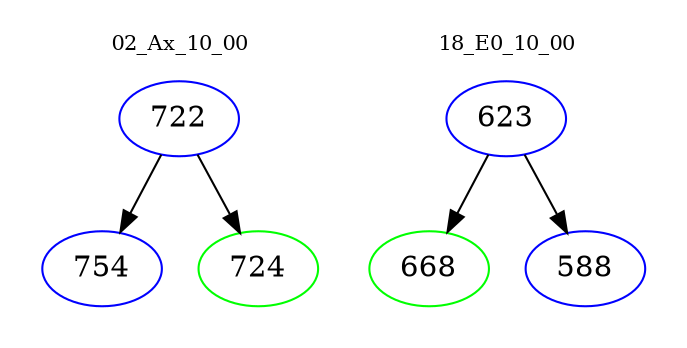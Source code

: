 digraph{
subgraph cluster_0 {
color = white
label = "02_Ax_10_00";
fontsize=10;
T0_722 [label="722", color="blue"]
T0_722 -> T0_754 [color="black"]
T0_754 [label="754", color="blue"]
T0_722 -> T0_724 [color="black"]
T0_724 [label="724", color="green"]
}
subgraph cluster_1 {
color = white
label = "18_E0_10_00";
fontsize=10;
T1_623 [label="623", color="blue"]
T1_623 -> T1_668 [color="black"]
T1_668 [label="668", color="green"]
T1_623 -> T1_588 [color="black"]
T1_588 [label="588", color="blue"]
}
}
